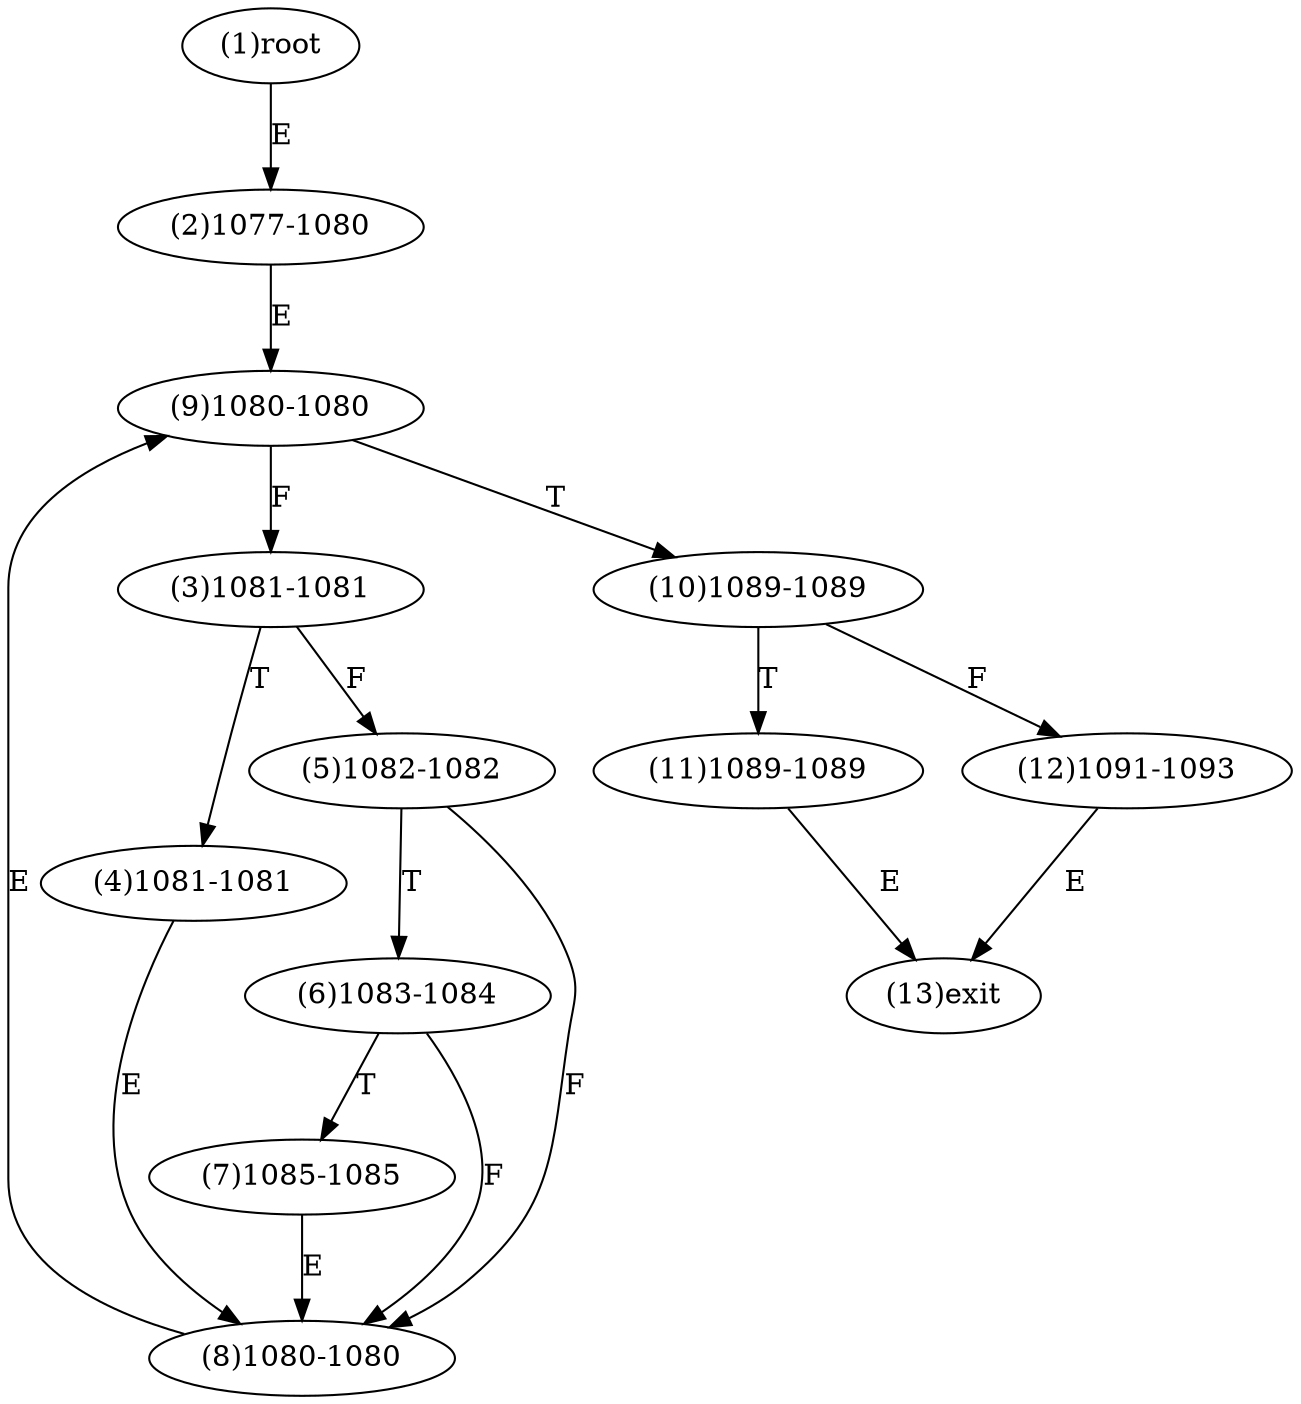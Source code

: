 digraph "" { 
1[ label="(1)root"];
2[ label="(2)1077-1080"];
3[ label="(3)1081-1081"];
4[ label="(4)1081-1081"];
5[ label="(5)1082-1082"];
6[ label="(6)1083-1084"];
7[ label="(7)1085-1085"];
8[ label="(8)1080-1080"];
9[ label="(9)1080-1080"];
10[ label="(10)1089-1089"];
11[ label="(11)1089-1089"];
12[ label="(12)1091-1093"];
13[ label="(13)exit"];
1->2[ label="E"];
2->9[ label="E"];
3->5[ label="F"];
3->4[ label="T"];
4->8[ label="E"];
5->8[ label="F"];
5->6[ label="T"];
6->8[ label="F"];
6->7[ label="T"];
7->8[ label="E"];
8->9[ label="E"];
9->3[ label="F"];
9->10[ label="T"];
10->12[ label="F"];
10->11[ label="T"];
11->13[ label="E"];
12->13[ label="E"];
}